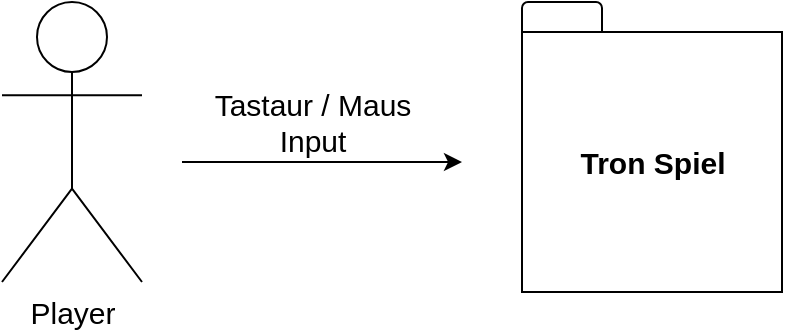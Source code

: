 <mxfile version="20.5.0" type="device"><diagram id="vFzrvnencZ4lCju_zF7e" name="Page-1"><mxGraphModel dx="1732" dy="966" grid="1" gridSize="10" guides="1" tooltips="1" connect="1" arrows="1" fold="1" page="1" pageScale="1" pageWidth="827" pageHeight="1169" math="0" shadow="0"><root><mxCell id="0"/><mxCell id="1" parent="0"/><mxCell id="XZ_f48b3bPle-8XUOl5B-1" value="Player" style="shape=umlActor;verticalLabelPosition=bottom;verticalAlign=top;html=1;outlineConnect=0;fontSize=15;" vertex="1" parent="1"><mxGeometry x="90" y="220" width="70" height="140" as="geometry"/></mxCell><mxCell id="XZ_f48b3bPle-8XUOl5B-5" value="" style="endArrow=classic;html=1;rounded=0;" edge="1" parent="1"><mxGeometry width="50" height="50" relative="1" as="geometry"><mxPoint x="180" y="300" as="sourcePoint"/><mxPoint x="320" y="300" as="targetPoint"/><Array as="points"/></mxGeometry></mxCell><mxCell id="XZ_f48b3bPle-8XUOl5B-6" value="&lt;font style=&quot;font-size: 15px;&quot;&gt;Tastaur / Maus&lt;br style=&quot;&quot;&gt;Input&lt;/font&gt;" style="text;html=1;align=center;verticalAlign=middle;resizable=0;points=[];autosize=1;strokeColor=none;fillColor=none;" vertex="1" parent="1"><mxGeometry x="185" y="255" width="120" height="50" as="geometry"/></mxCell><mxCell id="XZ_f48b3bPle-8XUOl5B-9" value="" style="rounded=1;whiteSpace=wrap;html=1;fontSize=13;" vertex="1" parent="1"><mxGeometry x="350" y="220" width="40" height="20" as="geometry"/></mxCell><mxCell id="XZ_f48b3bPle-8XUOl5B-7" value="" style="whiteSpace=wrap;html=1;aspect=fixed;fontSize=13;" vertex="1" parent="1"><mxGeometry x="350" y="235" width="130" height="130" as="geometry"/></mxCell><mxCell id="XZ_f48b3bPle-8XUOl5B-10" value="&lt;b&gt;&lt;font style=&quot;font-size: 15px;&quot;&gt;Tron Spiel&lt;/font&gt;&lt;/b&gt;" style="text;html=1;align=center;verticalAlign=middle;resizable=0;points=[];autosize=1;strokeColor=none;fillColor=none;fontSize=13;" vertex="1" parent="1"><mxGeometry x="370" y="285" width="90" height="30" as="geometry"/></mxCell></root></mxGraphModel></diagram></mxfile>